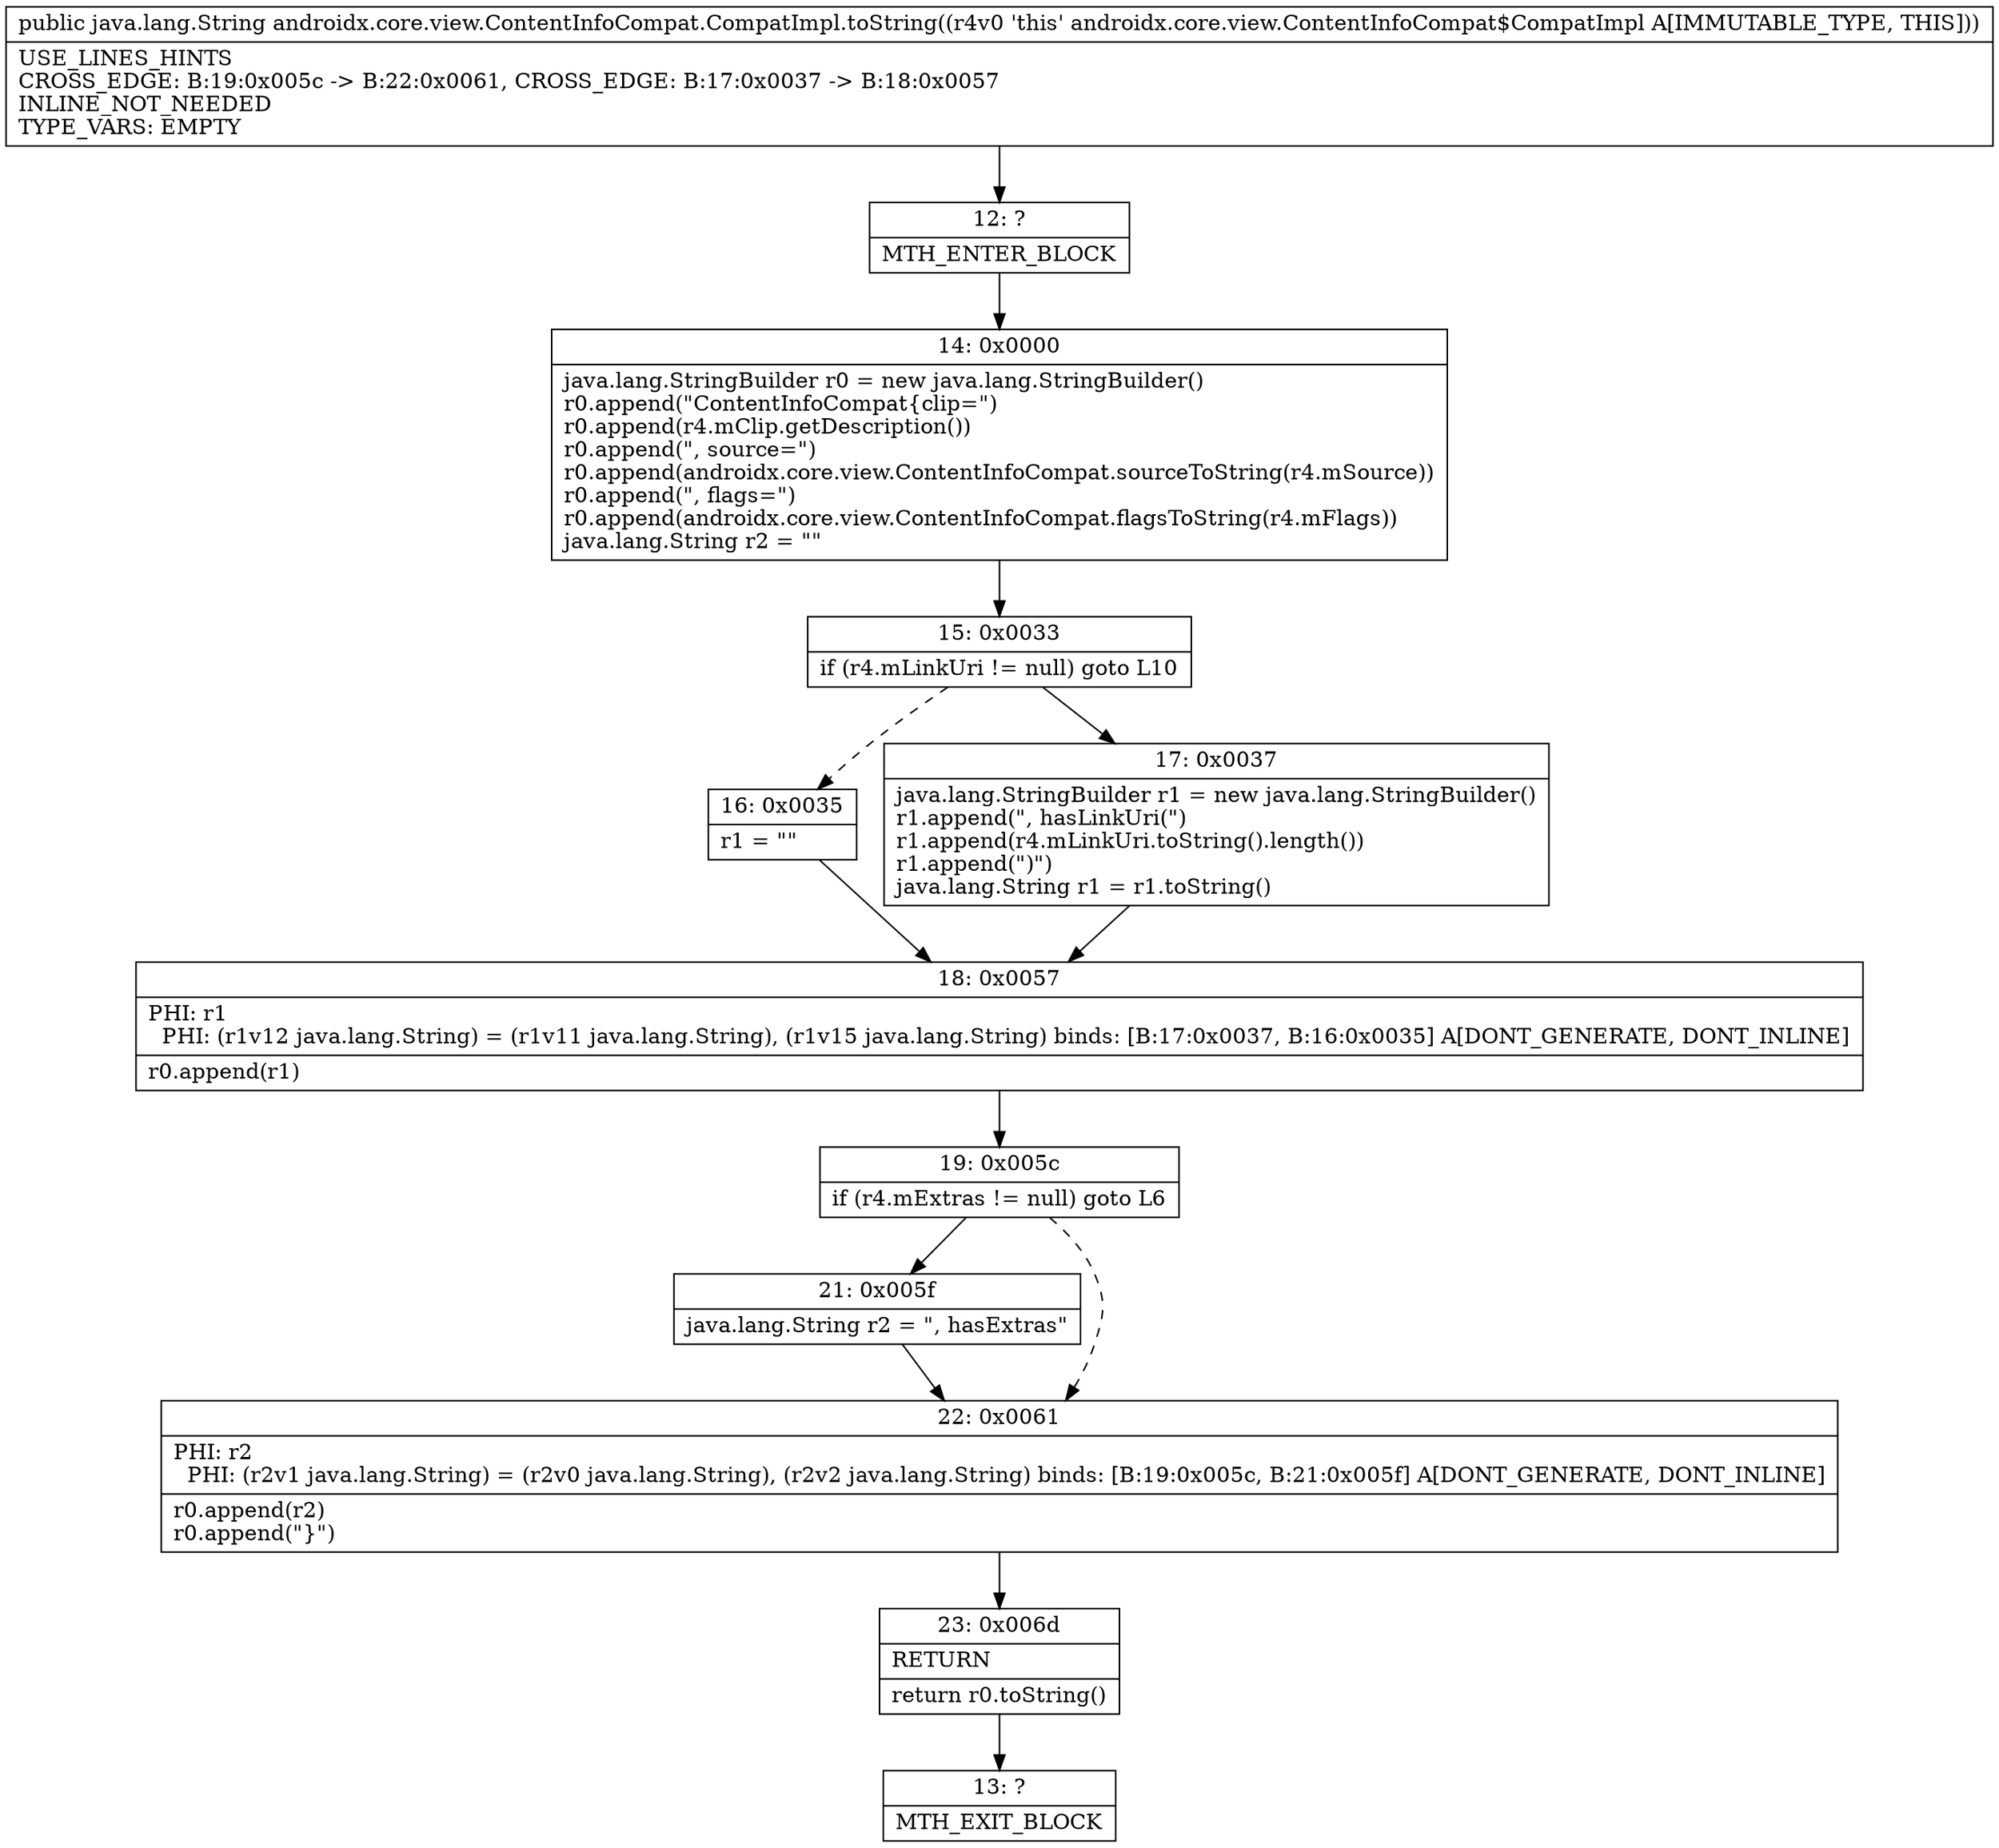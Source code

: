 digraph "CFG forandroidx.core.view.ContentInfoCompat.CompatImpl.toString()Ljava\/lang\/String;" {
Node_12 [shape=record,label="{12\:\ ?|MTH_ENTER_BLOCK\l}"];
Node_14 [shape=record,label="{14\:\ 0x0000|java.lang.StringBuilder r0 = new java.lang.StringBuilder()\lr0.append(\"ContentInfoCompat\{clip=\")\lr0.append(r4.mClip.getDescription())\lr0.append(\", source=\")\lr0.append(androidx.core.view.ContentInfoCompat.sourceToString(r4.mSource))\lr0.append(\", flags=\")\lr0.append(androidx.core.view.ContentInfoCompat.flagsToString(r4.mFlags))\ljava.lang.String r2 = \"\"\l}"];
Node_15 [shape=record,label="{15\:\ 0x0033|if (r4.mLinkUri != null) goto L10\l}"];
Node_16 [shape=record,label="{16\:\ 0x0035|r1 = \"\"\l}"];
Node_18 [shape=record,label="{18\:\ 0x0057|PHI: r1 \l  PHI: (r1v12 java.lang.String) = (r1v11 java.lang.String), (r1v15 java.lang.String) binds: [B:17:0x0037, B:16:0x0035] A[DONT_GENERATE, DONT_INLINE]\l|r0.append(r1)\l}"];
Node_19 [shape=record,label="{19\:\ 0x005c|if (r4.mExtras != null) goto L6\l}"];
Node_21 [shape=record,label="{21\:\ 0x005f|java.lang.String r2 = \", hasExtras\"\l}"];
Node_22 [shape=record,label="{22\:\ 0x0061|PHI: r2 \l  PHI: (r2v1 java.lang.String) = (r2v0 java.lang.String), (r2v2 java.lang.String) binds: [B:19:0x005c, B:21:0x005f] A[DONT_GENERATE, DONT_INLINE]\l|r0.append(r2)\lr0.append(\"\}\")\l}"];
Node_23 [shape=record,label="{23\:\ 0x006d|RETURN\l|return r0.toString()\l}"];
Node_13 [shape=record,label="{13\:\ ?|MTH_EXIT_BLOCK\l}"];
Node_17 [shape=record,label="{17\:\ 0x0037|java.lang.StringBuilder r1 = new java.lang.StringBuilder()\lr1.append(\", hasLinkUri(\")\lr1.append(r4.mLinkUri.toString().length())\lr1.append(\")\")\ljava.lang.String r1 = r1.toString()\l}"];
MethodNode[shape=record,label="{public java.lang.String androidx.core.view.ContentInfoCompat.CompatImpl.toString((r4v0 'this' androidx.core.view.ContentInfoCompat$CompatImpl A[IMMUTABLE_TYPE, THIS]))  | USE_LINES_HINTS\lCROSS_EDGE: B:19:0x005c \-\> B:22:0x0061, CROSS_EDGE: B:17:0x0037 \-\> B:18:0x0057\lINLINE_NOT_NEEDED\lTYPE_VARS: EMPTY\l}"];
MethodNode -> Node_12;Node_12 -> Node_14;
Node_14 -> Node_15;
Node_15 -> Node_16[style=dashed];
Node_15 -> Node_17;
Node_16 -> Node_18;
Node_18 -> Node_19;
Node_19 -> Node_21;
Node_19 -> Node_22[style=dashed];
Node_21 -> Node_22;
Node_22 -> Node_23;
Node_23 -> Node_13;
Node_17 -> Node_18;
}

